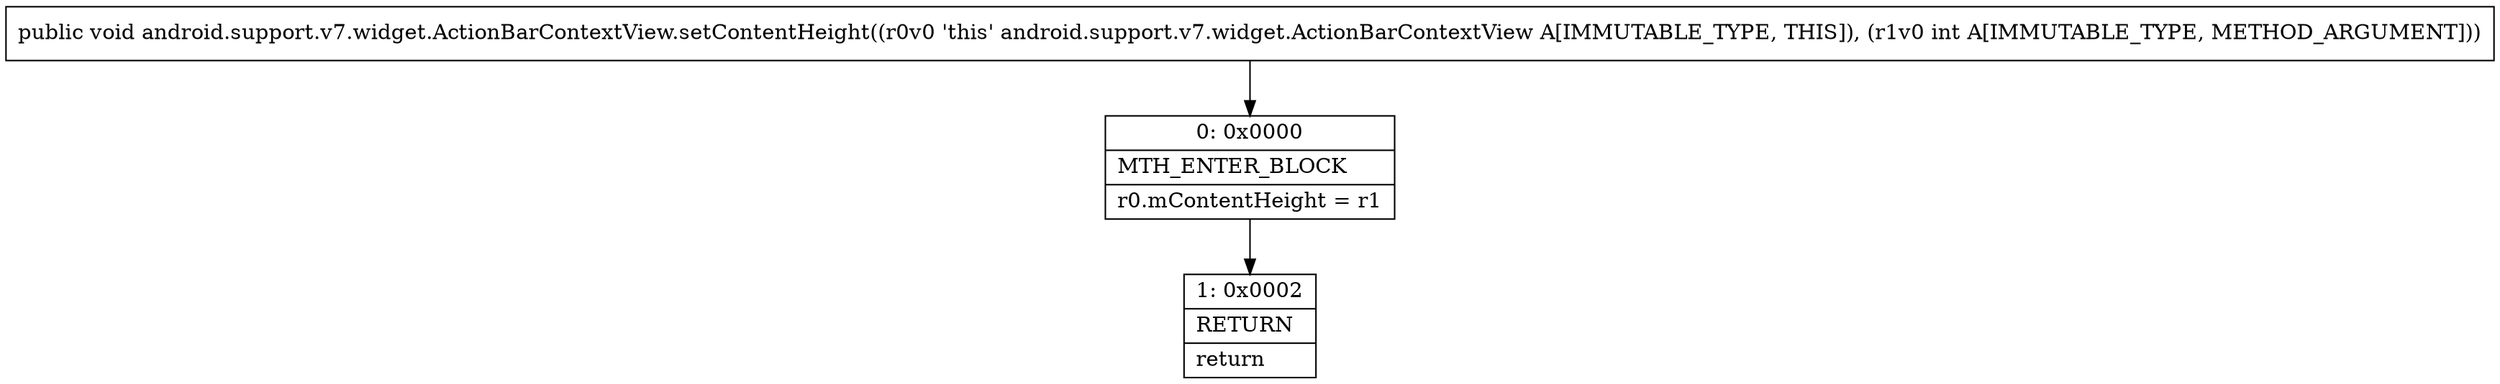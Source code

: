 digraph "CFG forandroid.support.v7.widget.ActionBarContextView.setContentHeight(I)V" {
Node_0 [shape=record,label="{0\:\ 0x0000|MTH_ENTER_BLOCK\l|r0.mContentHeight = r1\l}"];
Node_1 [shape=record,label="{1\:\ 0x0002|RETURN\l|return\l}"];
MethodNode[shape=record,label="{public void android.support.v7.widget.ActionBarContextView.setContentHeight((r0v0 'this' android.support.v7.widget.ActionBarContextView A[IMMUTABLE_TYPE, THIS]), (r1v0 int A[IMMUTABLE_TYPE, METHOD_ARGUMENT])) }"];
MethodNode -> Node_0;
Node_0 -> Node_1;
}

